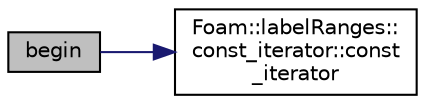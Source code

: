 digraph "begin"
{
  bgcolor="transparent";
  edge [fontname="Helvetica",fontsize="10",labelfontname="Helvetica",labelfontsize="10"];
  node [fontname="Helvetica",fontsize="10",shape=record];
  rankdir="LR";
  Node1 [label="begin",height=0.2,width=0.4,color="black", fillcolor="grey75", style="filled", fontcolor="black"];
  Node1 -> Node2 [color="midnightblue",fontsize="10",style="solid",fontname="Helvetica"];
  Node2 [label="Foam::labelRanges::\lconst_iterator::const\l_iterator",height=0.2,width=0.4,color="black",URL="$a00354.html#abdefca51d553d29c565b08e091f8cd19",tooltip="Construct null - equivalent to an &#39;end&#39; position. "];
}
